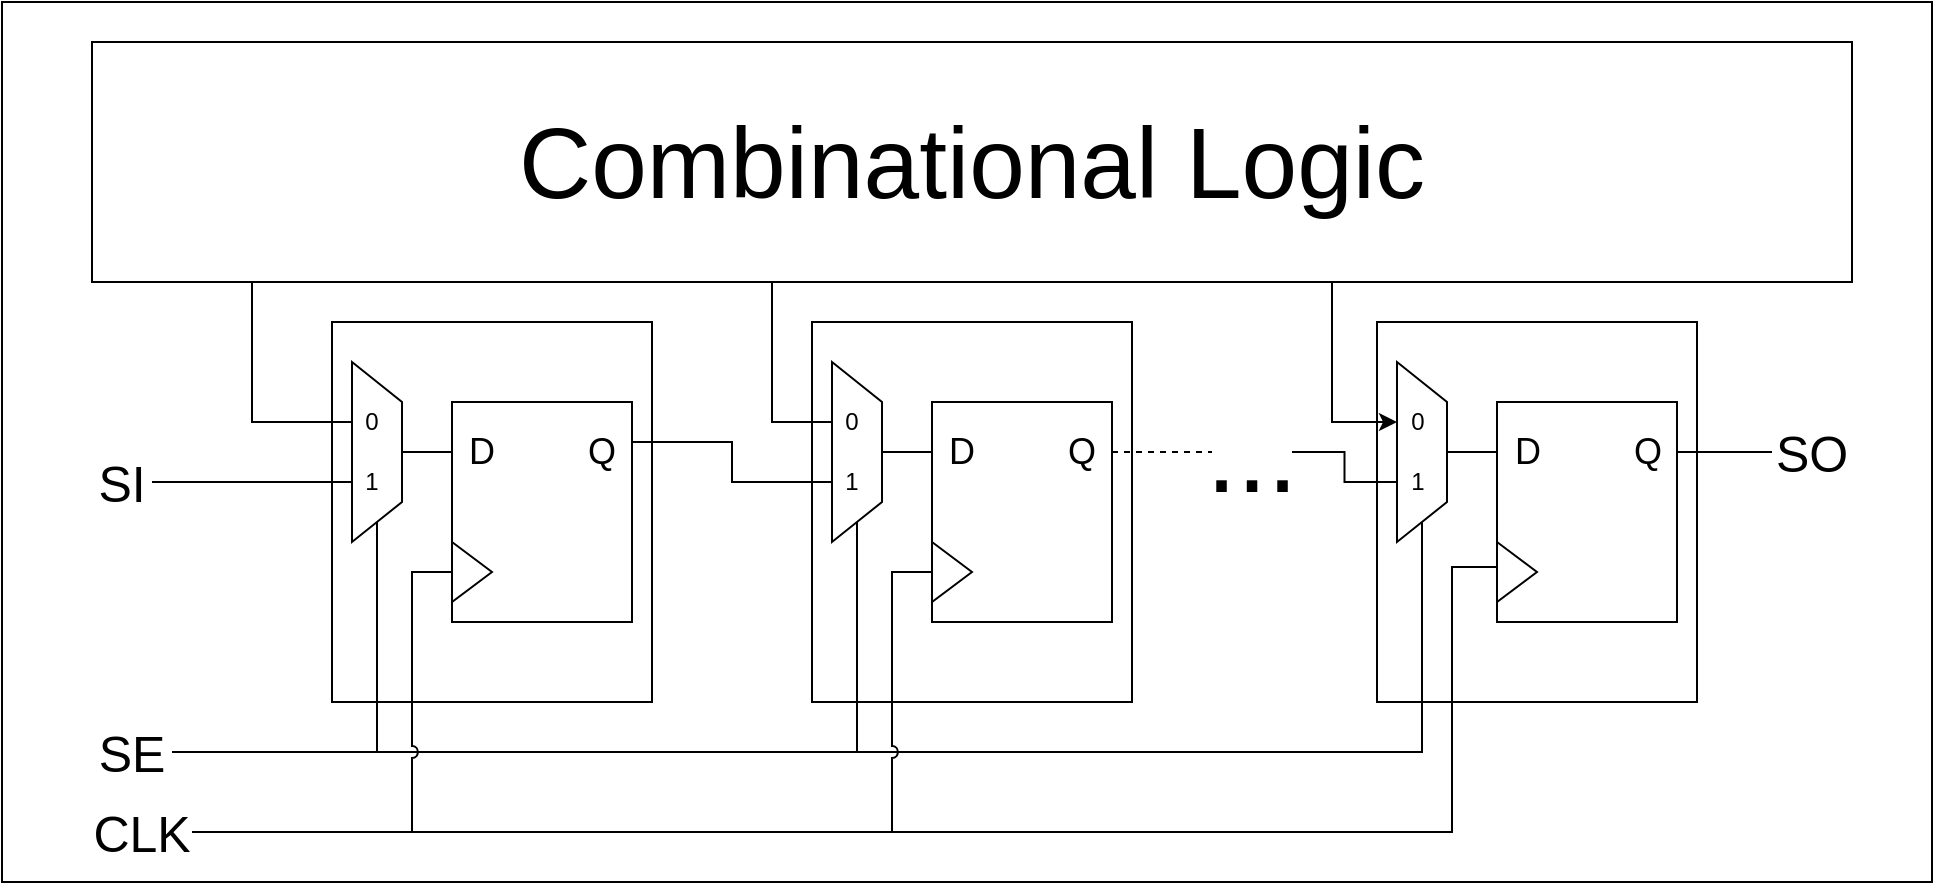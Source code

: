 <mxfile version="25.0.3">
  <diagram name="Page-1" id="7IZlaRfim9HSo66foFJ8">
    <mxGraphModel dx="1656" dy="902" grid="1" gridSize="10" guides="1" tooltips="1" connect="1" arrows="1" fold="1" page="1" pageScale="1" pageWidth="850" pageHeight="1100" math="0" shadow="0">
      <root>
        <mxCell id="0" />
        <mxCell id="1" parent="0" />
        <mxCell id="VJRqqUAFZRw3W8uB-F1p-1" value="" style="rounded=0;whiteSpace=wrap;html=1;" vertex="1" parent="1">
          <mxGeometry x="35" y="440" width="965" height="440" as="geometry" />
        </mxCell>
        <mxCell id="h_FR4b3SNnd64EsKBZ6_-36" value="" style="rounded=0;whiteSpace=wrap;html=1;" parent="1" vertex="1">
          <mxGeometry x="722.5" y="600" width="160" height="190" as="geometry" />
        </mxCell>
        <mxCell id="h_FR4b3SNnd64EsKBZ6_-1" value="" style="rounded=0;whiteSpace=wrap;html=1;" parent="1" vertex="1">
          <mxGeometry x="200" y="600" width="160" height="190" as="geometry" />
        </mxCell>
        <mxCell id="h_FR4b3SNnd64EsKBZ6_-18" value="" style="rounded=0;whiteSpace=wrap;html=1;" parent="1" vertex="1">
          <mxGeometry x="440" y="600" width="160" height="190" as="geometry" />
        </mxCell>
        <mxCell id="h_FR4b3SNnd64EsKBZ6_-32" style="edgeStyle=orthogonalEdgeStyle;rounded=0;orthogonalLoop=1;jettySize=auto;html=1;exitX=0.11;exitY=1;exitDx=0;exitDy=0;exitPerimeter=0;entryX=0;entryY=0.25;entryDx=0;entryDy=0;endArrow=none;endFill=0;" parent="1" source="h_FR4b3SNnd64EsKBZ6_-2" target="h_FR4b3SNnd64EsKBZ6_-11" edge="1">
          <mxGeometry relative="1" as="geometry">
            <Array as="points">
              <mxPoint x="160" y="520" />
              <mxPoint x="160" y="650" />
              <mxPoint x="210" y="650" />
            </Array>
          </mxGeometry>
        </mxCell>
        <mxCell id="h_FR4b3SNnd64EsKBZ6_-35" style="edgeStyle=orthogonalEdgeStyle;rounded=0;orthogonalLoop=1;jettySize=auto;html=1;exitX=0.25;exitY=1;exitDx=0;exitDy=0;exitPerimeter=0;entryX=0;entryY=0.5;entryDx=0;entryDy=0;endArrow=none;endFill=0;" parent="1" source="h_FR4b3SNnd64EsKBZ6_-2" target="h_FR4b3SNnd64EsKBZ6_-26" edge="1">
          <mxGeometry relative="1" as="geometry">
            <Array as="points">
              <mxPoint x="420" y="520" />
              <mxPoint x="420" y="650" />
            </Array>
          </mxGeometry>
        </mxCell>
        <mxCell id="h_FR4b3SNnd64EsKBZ6_-48" style="edgeStyle=orthogonalEdgeStyle;rounded=0;orthogonalLoop=1;jettySize=auto;html=1;exitX=0.67;exitY=1;exitDx=0;exitDy=0;exitPerimeter=0;entryX=0;entryY=0.5;entryDx=0;entryDy=0;" parent="1" source="h_FR4b3SNnd64EsKBZ6_-2" target="h_FR4b3SNnd64EsKBZ6_-44" edge="1">
          <mxGeometry relative="1" as="geometry">
            <Array as="points">
              <mxPoint x="700" y="520" />
              <mxPoint x="700" y="650" />
            </Array>
          </mxGeometry>
        </mxCell>
        <mxCell id="h_FR4b3SNnd64EsKBZ6_-2" value="&lt;font style=&quot;font-size: 50px;&quot;&gt;Combinational Logic&lt;/font&gt;" style="rounded=0;whiteSpace=wrap;html=1;points=[[0,0,0,0,0],[0,0.25,0,0,0],[0,0.5,0,0,0],[0,0.75,0,0,0],[0,1,0,0,0],[0.11,1,0,0,0],[0.22,1,0,0,0],[0.25,0,0,0,0],[0.25,1,0,0,0],[0.33,1,0,0,0],[0.44,1,0,0,0],[0.5,0,0,0,0],[0.5,1,0,0,0],[0.56,1,0,0,0],[0.67,1,0,0,0],[0.75,0,0,0,0],[0.75,1,0,0,0],[0.78,1,0,0,0],[0.89,1,0,0,0],[1,0,0,0,0],[1,0.25,0,0,0],[1,0.5,0,0,0],[1,0.75,0,0,0],[1,1,0,0,0]];" parent="1" vertex="1">
          <mxGeometry x="80" y="460" width="880" height="120" as="geometry" />
        </mxCell>
        <mxCell id="h_FR4b3SNnd64EsKBZ6_-7" style="edgeStyle=orthogonalEdgeStyle;rounded=0;orthogonalLoop=1;jettySize=auto;html=1;entryX=0;entryY=0.5;entryDx=0;entryDy=0;endArrow=none;endFill=0;" parent="1" source="h_FR4b3SNnd64EsKBZ6_-3" target="h_FR4b3SNnd64EsKBZ6_-6" edge="1">
          <mxGeometry relative="1" as="geometry" />
        </mxCell>
        <mxCell id="h_FR4b3SNnd64EsKBZ6_-3" value="" style="shape=trapezoid;perimeter=trapezoidPerimeter;whiteSpace=wrap;html=1;fixedSize=1;rotation=90;" parent="1" vertex="1">
          <mxGeometry x="177.5" y="652.5" width="90" height="25" as="geometry" />
        </mxCell>
        <mxCell id="h_FR4b3SNnd64EsKBZ6_-4" value="" style="rounded=0;whiteSpace=wrap;html=1;" parent="1" vertex="1">
          <mxGeometry x="260" y="640" width="90" height="110" as="geometry" />
        </mxCell>
        <mxCell id="h_FR4b3SNnd64EsKBZ6_-27" style="edgeStyle=orthogonalEdgeStyle;rounded=0;orthogonalLoop=1;jettySize=auto;html=1;entryX=0;entryY=0.5;entryDx=0;entryDy=0;endArrow=none;endFill=0;" parent="1" source="h_FR4b3SNnd64EsKBZ6_-5" target="h_FR4b3SNnd64EsKBZ6_-25" edge="1">
          <mxGeometry relative="1" as="geometry">
            <Array as="points">
              <mxPoint x="400" y="660" />
              <mxPoint x="400" y="680" />
            </Array>
          </mxGeometry>
        </mxCell>
        <mxCell id="h_FR4b3SNnd64EsKBZ6_-5" value="&lt;font style=&quot;font-size: 18px;&quot;&gt;Q&lt;/font&gt;" style="text;html=1;align=center;verticalAlign=middle;whiteSpace=wrap;rounded=0;" parent="1" vertex="1">
          <mxGeometry x="320" y="650" width="30" height="30" as="geometry" />
        </mxCell>
        <mxCell id="h_FR4b3SNnd64EsKBZ6_-6" value="&lt;font style=&quot;font-size: 18px;&quot;&gt;D&lt;/font&gt;" style="text;html=1;align=center;verticalAlign=middle;whiteSpace=wrap;rounded=0;" parent="1" vertex="1">
          <mxGeometry x="260" y="650" width="30" height="30" as="geometry" />
        </mxCell>
        <mxCell id="h_FR4b3SNnd64EsKBZ6_-9" value="" style="triangle;whiteSpace=wrap;html=1;" parent="1" vertex="1">
          <mxGeometry x="260" y="710" width="20" height="30" as="geometry" />
        </mxCell>
        <mxCell id="h_FR4b3SNnd64EsKBZ6_-10" value="1" style="text;html=1;align=center;verticalAlign=middle;whiteSpace=wrap;rounded=0;" parent="1" vertex="1">
          <mxGeometry x="210" y="670" width="20" height="20" as="geometry" />
        </mxCell>
        <mxCell id="h_FR4b3SNnd64EsKBZ6_-11" value="0" style="text;html=1;align=center;verticalAlign=middle;whiteSpace=wrap;rounded=0;" parent="1" vertex="1">
          <mxGeometry x="210" y="640" width="20" height="20" as="geometry" />
        </mxCell>
        <mxCell id="h_FR4b3SNnd64EsKBZ6_-14" style="edgeStyle=orthogonalEdgeStyle;rounded=0;orthogonalLoop=1;jettySize=auto;html=1;entryX=1;entryY=0.5;entryDx=0;entryDy=0;endArrow=none;endFill=0;" parent="1" source="h_FR4b3SNnd64EsKBZ6_-13" target="h_FR4b3SNnd64EsKBZ6_-3" edge="1">
          <mxGeometry relative="1" as="geometry" />
        </mxCell>
        <mxCell id="h_FR4b3SNnd64EsKBZ6_-31" style="edgeStyle=orthogonalEdgeStyle;rounded=0;orthogonalLoop=1;jettySize=auto;html=1;entryX=1;entryY=0.5;entryDx=0;entryDy=0;endArrow=none;endFill=0;jumpStyle=arc;" parent="1" source="h_FR4b3SNnd64EsKBZ6_-13" target="h_FR4b3SNnd64EsKBZ6_-20" edge="1">
          <mxGeometry relative="1" as="geometry" />
        </mxCell>
        <mxCell id="h_FR4b3SNnd64EsKBZ6_-46" style="edgeStyle=orthogonalEdgeStyle;rounded=0;orthogonalLoop=1;jettySize=auto;html=1;entryX=1;entryY=0.5;entryDx=0;entryDy=0;endArrow=none;endFill=0;" parent="1" source="h_FR4b3SNnd64EsKBZ6_-13" target="h_FR4b3SNnd64EsKBZ6_-38" edge="1">
          <mxGeometry relative="1" as="geometry" />
        </mxCell>
        <mxCell id="h_FR4b3SNnd64EsKBZ6_-13" value="&lt;font style=&quot;font-size: 25px;&quot;&gt;SE&lt;/font&gt;" style="text;html=1;align=center;verticalAlign=middle;whiteSpace=wrap;rounded=0;" parent="1" vertex="1">
          <mxGeometry x="80" y="800" width="40" height="30" as="geometry" />
        </mxCell>
        <mxCell id="h_FR4b3SNnd64EsKBZ6_-17" style="edgeStyle=orthogonalEdgeStyle;rounded=0;orthogonalLoop=1;jettySize=auto;html=1;entryX=0;entryY=0.5;entryDx=0;entryDy=0;endArrow=none;endFill=0;jumpStyle=arc;" parent="1" source="h_FR4b3SNnd64EsKBZ6_-16" target="h_FR4b3SNnd64EsKBZ6_-9" edge="1">
          <mxGeometry relative="1" as="geometry">
            <Array as="points">
              <mxPoint x="240" y="855" />
              <mxPoint x="240" y="725" />
            </Array>
          </mxGeometry>
        </mxCell>
        <mxCell id="h_FR4b3SNnd64EsKBZ6_-30" style="edgeStyle=orthogonalEdgeStyle;rounded=0;orthogonalLoop=1;jettySize=auto;html=1;entryX=0;entryY=0.5;entryDx=0;entryDy=0;endArrow=none;endFill=0;jumpStyle=arc;" parent="1" source="h_FR4b3SNnd64EsKBZ6_-16" target="h_FR4b3SNnd64EsKBZ6_-24" edge="1">
          <mxGeometry relative="1" as="geometry">
            <Array as="points">
              <mxPoint x="480" y="855" />
              <mxPoint x="480" y="725" />
            </Array>
          </mxGeometry>
        </mxCell>
        <mxCell id="h_FR4b3SNnd64EsKBZ6_-51" style="edgeStyle=orthogonalEdgeStyle;rounded=0;orthogonalLoop=1;jettySize=auto;html=1;entryX=0;entryY=0.75;entryDx=0;entryDy=0;endArrow=none;endFill=0;" parent="1" source="h_FR4b3SNnd64EsKBZ6_-16" target="h_FR4b3SNnd64EsKBZ6_-39" edge="1">
          <mxGeometry relative="1" as="geometry">
            <Array as="points">
              <mxPoint x="760" y="855" />
              <mxPoint x="760" y="723" />
            </Array>
          </mxGeometry>
        </mxCell>
        <mxCell id="h_FR4b3SNnd64EsKBZ6_-16" value="&lt;font style=&quot;font-size: 25px;&quot;&gt;CLK&lt;/font&gt;" style="text;html=1;align=center;verticalAlign=middle;whiteSpace=wrap;rounded=0;" parent="1" vertex="1">
          <mxGeometry x="80" y="840" width="50" height="30" as="geometry" />
        </mxCell>
        <mxCell id="h_FR4b3SNnd64EsKBZ6_-19" style="edgeStyle=orthogonalEdgeStyle;rounded=0;orthogonalLoop=1;jettySize=auto;html=1;entryX=0;entryY=0.5;entryDx=0;entryDy=0;endArrow=none;endFill=0;" parent="1" source="h_FR4b3SNnd64EsKBZ6_-20" target="h_FR4b3SNnd64EsKBZ6_-23" edge="1">
          <mxGeometry relative="1" as="geometry" />
        </mxCell>
        <mxCell id="h_FR4b3SNnd64EsKBZ6_-20" value="" style="shape=trapezoid;perimeter=trapezoidPerimeter;whiteSpace=wrap;html=1;fixedSize=1;rotation=90;" parent="1" vertex="1">
          <mxGeometry x="417.5" y="652.5" width="90" height="25" as="geometry" />
        </mxCell>
        <mxCell id="h_FR4b3SNnd64EsKBZ6_-21" value="" style="rounded=0;whiteSpace=wrap;html=1;" parent="1" vertex="1">
          <mxGeometry x="500" y="640" width="90" height="110" as="geometry" />
        </mxCell>
        <mxCell id="h_FR4b3SNnd64EsKBZ6_-49" style="edgeStyle=orthogonalEdgeStyle;rounded=0;orthogonalLoop=1;jettySize=auto;html=1;entryX=0;entryY=0.5;entryDx=0;entryDy=0;endArrow=none;endFill=0;dashed=1;" parent="1" source="h_FR4b3SNnd64EsKBZ6_-22" target="h_FR4b3SNnd64EsKBZ6_-47" edge="1">
          <mxGeometry relative="1" as="geometry">
            <Array as="points">
              <mxPoint x="640" y="665" />
            </Array>
          </mxGeometry>
        </mxCell>
        <mxCell id="h_FR4b3SNnd64EsKBZ6_-22" value="&lt;font style=&quot;font-size: 18px;&quot;&gt;Q&lt;/font&gt;" style="text;html=1;align=center;verticalAlign=middle;whiteSpace=wrap;rounded=0;" parent="1" vertex="1">
          <mxGeometry x="560" y="650" width="30" height="30" as="geometry" />
        </mxCell>
        <mxCell id="h_FR4b3SNnd64EsKBZ6_-23" value="&lt;font style=&quot;font-size: 18px;&quot;&gt;D&lt;/font&gt;" style="text;html=1;align=center;verticalAlign=middle;whiteSpace=wrap;rounded=0;" parent="1" vertex="1">
          <mxGeometry x="500" y="650" width="30" height="30" as="geometry" />
        </mxCell>
        <mxCell id="h_FR4b3SNnd64EsKBZ6_-24" value="" style="triangle;whiteSpace=wrap;html=1;" parent="1" vertex="1">
          <mxGeometry x="500" y="710" width="20" height="30" as="geometry" />
        </mxCell>
        <mxCell id="h_FR4b3SNnd64EsKBZ6_-25" value="1" style="text;html=1;align=center;verticalAlign=middle;whiteSpace=wrap;rounded=0;" parent="1" vertex="1">
          <mxGeometry x="450" y="670" width="20" height="20" as="geometry" />
        </mxCell>
        <mxCell id="h_FR4b3SNnd64EsKBZ6_-26" value="0" style="text;html=1;align=center;verticalAlign=middle;whiteSpace=wrap;rounded=0;" parent="1" vertex="1">
          <mxGeometry x="450" y="640" width="20" height="20" as="geometry" />
        </mxCell>
        <mxCell id="h_FR4b3SNnd64EsKBZ6_-34" style="edgeStyle=orthogonalEdgeStyle;rounded=0;orthogonalLoop=1;jettySize=auto;html=1;endArrow=none;endFill=0;" parent="1" source="h_FR4b3SNnd64EsKBZ6_-33" target="h_FR4b3SNnd64EsKBZ6_-10" edge="1">
          <mxGeometry relative="1" as="geometry" />
        </mxCell>
        <mxCell id="h_FR4b3SNnd64EsKBZ6_-33" value="&lt;font style=&quot;font-size: 25px;&quot;&gt;SI&lt;/font&gt;" style="text;html=1;align=center;verticalAlign=middle;whiteSpace=wrap;rounded=0;" parent="1" vertex="1">
          <mxGeometry x="80" y="665" width="30" height="30" as="geometry" />
        </mxCell>
        <mxCell id="h_FR4b3SNnd64EsKBZ6_-37" style="edgeStyle=orthogonalEdgeStyle;rounded=0;orthogonalLoop=1;jettySize=auto;html=1;entryX=0;entryY=0.5;entryDx=0;entryDy=0;endArrow=none;endFill=0;" parent="1" source="h_FR4b3SNnd64EsKBZ6_-38" target="h_FR4b3SNnd64EsKBZ6_-41" edge="1">
          <mxGeometry relative="1" as="geometry" />
        </mxCell>
        <mxCell id="h_FR4b3SNnd64EsKBZ6_-38" value="" style="shape=trapezoid;perimeter=trapezoidPerimeter;whiteSpace=wrap;html=1;fixedSize=1;rotation=90;" parent="1" vertex="1">
          <mxGeometry x="700" y="652.5" width="90" height="25" as="geometry" />
        </mxCell>
        <mxCell id="h_FR4b3SNnd64EsKBZ6_-39" value="" style="rounded=0;whiteSpace=wrap;html=1;" parent="1" vertex="1">
          <mxGeometry x="782.5" y="640" width="90" height="110" as="geometry" />
        </mxCell>
        <mxCell id="h_FR4b3SNnd64EsKBZ6_-55" style="edgeStyle=orthogonalEdgeStyle;rounded=0;orthogonalLoop=1;jettySize=auto;html=1;endArrow=none;endFill=0;entryX=0;entryY=0.5;entryDx=0;entryDy=0;" parent="1" source="h_FR4b3SNnd64EsKBZ6_-40" target="h_FR4b3SNnd64EsKBZ6_-53" edge="1">
          <mxGeometry relative="1" as="geometry">
            <mxPoint x="920" y="665" as="targetPoint" />
          </mxGeometry>
        </mxCell>
        <mxCell id="h_FR4b3SNnd64EsKBZ6_-40" value="&lt;font style=&quot;font-size: 18px;&quot;&gt;Q&lt;/font&gt;" style="text;html=1;align=center;verticalAlign=middle;whiteSpace=wrap;rounded=0;" parent="1" vertex="1">
          <mxGeometry x="842.5" y="650" width="30" height="30" as="geometry" />
        </mxCell>
        <mxCell id="h_FR4b3SNnd64EsKBZ6_-41" value="&lt;font style=&quot;font-size: 18px;&quot;&gt;D&lt;/font&gt;" style="text;html=1;align=center;verticalAlign=middle;whiteSpace=wrap;rounded=0;" parent="1" vertex="1">
          <mxGeometry x="782.5" y="650" width="30" height="30" as="geometry" />
        </mxCell>
        <mxCell id="h_FR4b3SNnd64EsKBZ6_-42" value="" style="triangle;whiteSpace=wrap;html=1;" parent="1" vertex="1">
          <mxGeometry x="782.5" y="710" width="20" height="30" as="geometry" />
        </mxCell>
        <mxCell id="h_FR4b3SNnd64EsKBZ6_-43" value="1" style="text;html=1;align=center;verticalAlign=middle;whiteSpace=wrap;rounded=0;" parent="1" vertex="1">
          <mxGeometry x="732.5" y="670" width="20" height="20" as="geometry" />
        </mxCell>
        <mxCell id="h_FR4b3SNnd64EsKBZ6_-44" value="0" style="text;html=1;align=center;verticalAlign=middle;whiteSpace=wrap;rounded=0;" parent="1" vertex="1">
          <mxGeometry x="732.5" y="640" width="20" height="20" as="geometry" />
        </mxCell>
        <mxCell id="h_FR4b3SNnd64EsKBZ6_-50" style="edgeStyle=orthogonalEdgeStyle;rounded=0;orthogonalLoop=1;jettySize=auto;html=1;endArrow=none;endFill=0;" parent="1" source="h_FR4b3SNnd64EsKBZ6_-47" target="h_FR4b3SNnd64EsKBZ6_-43" edge="1">
          <mxGeometry relative="1" as="geometry" />
        </mxCell>
        <mxCell id="h_FR4b3SNnd64EsKBZ6_-47" value="..." style="text;html=1;align=center;verticalAlign=middle;whiteSpace=wrap;rounded=0;fontSize=55;" parent="1" vertex="1">
          <mxGeometry x="640" y="657.5" width="40" height="15" as="geometry" />
        </mxCell>
        <mxCell id="h_FR4b3SNnd64EsKBZ6_-53" value="&lt;font style=&quot;font-size: 25px;&quot;&gt;SO&lt;/font&gt;" style="text;html=1;align=center;verticalAlign=middle;whiteSpace=wrap;rounded=0;" parent="1" vertex="1">
          <mxGeometry x="920" y="650" width="40" height="30" as="geometry" />
        </mxCell>
      </root>
    </mxGraphModel>
  </diagram>
</mxfile>
